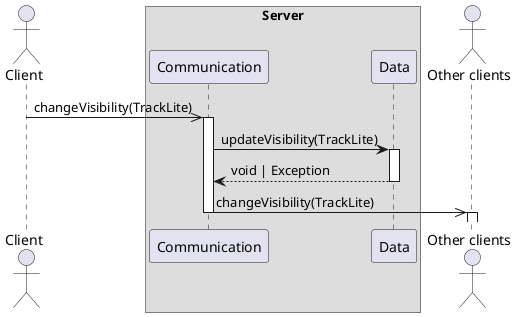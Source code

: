 @startuml Edit Visibility (server side)
actor Client
box Server
    participant Communication
    participant Data
end box
actor "Other clients" as Clients

Client ->> Communication : changeVisibility(TrackLite)
activate Communication

Communication -> Data : updateVisibility(TrackLite)
activate Data

Data --> Communication : void | Exception
deactivate Data

Communication ->> Clients : changeVisibility(TrackLite)
deactivate Communication
activate Clients

@enduml